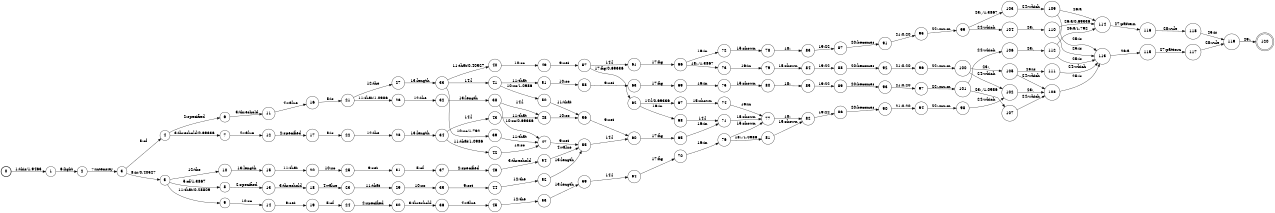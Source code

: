 digraph FST {
rankdir = LR;
size = "8.5,11";
label = "";
center = 1;
orientation = Portrait;
ranksep = "0.4";
nodesep = "0.25";
0 [label = "0", shape = circle, style = bold, fontsize = 14]
	0 -> 1 [label = "1:this/1.9463", fontsize = 14];
1 [label = "1", shape = circle, style = solid, fontsize = 14]
	1 -> 2 [label = "6:light", fontsize = 14];
2 [label = "2", shape = circle, style = solid, fontsize = 14]
	2 -> 3 [label = "7:intensity", fontsize = 14];
3 [label = "3", shape = circle, style = solid, fontsize = 14]
	3 -> 4 [label = "5:of", fontsize = 14];
	3 -> 5 [label = "8:is/0.40527", fontsize = 14];
4 [label = "4", shape = circle, style = solid, fontsize = 14]
	4 -> 6 [label = "2:specified", fontsize = 14];
	4 -> 7 [label = "3:threshold/0.69336", fontsize = 14];
5 [label = "5", shape = circle, style = solid, fontsize = 14]
	5 -> 8 [label = "5:of/1.3867", fontsize = 14];
	5 -> 9 [label = "11:that/0.28809", fontsize = 14];
	5 -> 10 [label = "12:the", fontsize = 14];
6 [label = "6", shape = circle, style = solid, fontsize = 14]
	6 -> 11 [label = "3:threshold", fontsize = 14];
7 [label = "7", shape = circle, style = solid, fontsize = 14]
	7 -> 12 [label = "4:value", fontsize = 14];
8 [label = "8", shape = circle, style = solid, fontsize = 14]
	8 -> 13 [label = "2:specified", fontsize = 14];
9 [label = "9", shape = circle, style = solid, fontsize = 14]
	9 -> 14 [label = "10:so", fontsize = 14];
10 [label = "10", shape = circle, style = solid, fontsize = 14]
	10 -> 15 [label = "13:length", fontsize = 14];
11 [label = "11", shape = circle, style = solid, fontsize = 14]
	11 -> 16 [label = "4:value", fontsize = 14];
12 [label = "12", shape = circle, style = solid, fontsize = 14]
	12 -> 17 [label = "2:specified", fontsize = 14];
13 [label = "13", shape = circle, style = solid, fontsize = 14]
	13 -> 18 [label = "3:threshold", fontsize = 14];
14 [label = "14", shape = circle, style = solid, fontsize = 14]
	14 -> 19 [label = "9:set", fontsize = 14];
15 [label = "15", shape = circle, style = solid, fontsize = 14]
	15 -> 20 [label = "11:that", fontsize = 14];
16 [label = "16", shape = circle, style = solid, fontsize = 14]
	16 -> 21 [label = "8:is", fontsize = 14];
17 [label = "17", shape = circle, style = solid, fontsize = 14]
	17 -> 22 [label = "8:is", fontsize = 14];
18 [label = "18", shape = circle, style = solid, fontsize = 14]
	18 -> 23 [label = "4:value", fontsize = 14];
19 [label = "19", shape = circle, style = solid, fontsize = 14]
	19 -> 24 [label = "5:of", fontsize = 14];
20 [label = "20", shape = circle, style = solid, fontsize = 14]
	20 -> 25 [label = "10:so", fontsize = 14];
21 [label = "21", shape = circle, style = solid, fontsize = 14]
	21 -> 26 [label = "11:that/1.0986", fontsize = 14];
	21 -> 27 [label = "12:the", fontsize = 14];
22 [label = "22", shape = circle, style = solid, fontsize = 14]
	22 -> 28 [label = "12:the", fontsize = 14];
23 [label = "23", shape = circle, style = solid, fontsize = 14]
	23 -> 29 [label = "11:that", fontsize = 14];
24 [label = "24", shape = circle, style = solid, fontsize = 14]
	24 -> 30 [label = "2:specified", fontsize = 14];
25 [label = "25", shape = circle, style = solid, fontsize = 14]
	25 -> 31 [label = "9:set", fontsize = 14];
26 [label = "26", shape = circle, style = solid, fontsize = 14]
	26 -> 32 [label = "12:the", fontsize = 14];
27 [label = "27", shape = circle, style = solid, fontsize = 14]
	27 -> 33 [label = "13:length", fontsize = 14];
28 [label = "28", shape = circle, style = solid, fontsize = 14]
	28 -> 34 [label = "13:length", fontsize = 14];
29 [label = "29", shape = circle, style = solid, fontsize = 14]
	29 -> 35 [label = "10:so", fontsize = 14];
30 [label = "30", shape = circle, style = solid, fontsize = 14]
	30 -> 36 [label = "3:threshold", fontsize = 14];
31 [label = "31", shape = circle, style = solid, fontsize = 14]
	31 -> 37 [label = "5:of", fontsize = 14];
32 [label = "32", shape = circle, style = solid, fontsize = 14]
	32 -> 38 [label = "13:length", fontsize = 14];
33 [label = "33", shape = circle, style = solid, fontsize = 14]
	33 -> 39 [label = "10:so/1.792", fontsize = 14];
	33 -> 40 [label = "11:that/0.40527", fontsize = 14];
	33 -> 41 [label = "14:l", fontsize = 14];
34 [label = "34", shape = circle, style = solid, fontsize = 14]
	34 -> 42 [label = "11:that/1.0986", fontsize = 14];
	34 -> 43 [label = "14:l", fontsize = 14];
35 [label = "35", shape = circle, style = solid, fontsize = 14]
	35 -> 44 [label = "9:set", fontsize = 14];
36 [label = "36", shape = circle, style = solid, fontsize = 14]
	36 -> 45 [label = "4:value", fontsize = 14];
37 [label = "37", shape = circle, style = solid, fontsize = 14]
	37 -> 46 [label = "2:specified", fontsize = 14];
38 [label = "38", shape = circle, style = solid, fontsize = 14]
	38 -> 47 [label = "10:so/0.69336", fontsize = 14];
	38 -> 48 [label = "14:l", fontsize = 14];
39 [label = "39", shape = circle, style = solid, fontsize = 14]
	39 -> 47 [label = "11:that", fontsize = 14];
40 [label = "40", shape = circle, style = solid, fontsize = 14]
	40 -> 49 [label = "10:so", fontsize = 14];
41 [label = "41", shape = circle, style = solid, fontsize = 14]
	41 -> 50 [label = "10:so/1.0986", fontsize = 14];
	41 -> 51 [label = "11:that", fontsize = 14];
42 [label = "42", shape = circle, style = solid, fontsize = 14]
	42 -> 47 [label = "10:so", fontsize = 14];
43 [label = "43", shape = circle, style = solid, fontsize = 14]
	43 -> 48 [label = "11:that", fontsize = 14];
44 [label = "44", shape = circle, style = solid, fontsize = 14]
	44 -> 52 [label = "12:the", fontsize = 14];
45 [label = "45", shape = circle, style = solid, fontsize = 14]
	45 -> 53 [label = "12:the", fontsize = 14];
46 [label = "46", shape = circle, style = solid, fontsize = 14]
	46 -> 54 [label = "3:threshold", fontsize = 14];
47 [label = "47", shape = circle, style = solid, fontsize = 14]
	47 -> 55 [label = "9:set", fontsize = 14];
48 [label = "48", shape = circle, style = solid, fontsize = 14]
	48 -> 56 [label = "10:so", fontsize = 14];
49 [label = "49", shape = circle, style = solid, fontsize = 14]
	49 -> 57 [label = "9:set", fontsize = 14];
50 [label = "50", shape = circle, style = solid, fontsize = 14]
	50 -> 56 [label = "11:that", fontsize = 14];
51 [label = "51", shape = circle, style = solid, fontsize = 14]
	51 -> 58 [label = "10:so", fontsize = 14];
52 [label = "52", shape = circle, style = solid, fontsize = 14]
	52 -> 55 [label = "13:length", fontsize = 14];
53 [label = "53", shape = circle, style = solid, fontsize = 14]
	53 -> 59 [label = "13:length", fontsize = 14];
54 [label = "54", shape = circle, style = solid, fontsize = 14]
	54 -> 55 [label = "4:value", fontsize = 14];
55 [label = "55", shape = circle, style = solid, fontsize = 14]
	55 -> 60 [label = "14:l", fontsize = 14];
56 [label = "56", shape = circle, style = solid, fontsize = 14]
	56 -> 60 [label = "9:set", fontsize = 14];
57 [label = "57", shape = circle, style = solid, fontsize = 14]
	57 -> 61 [label = "14:l", fontsize = 14];
	57 -> 62 [label = "17:fig/0.69336", fontsize = 14];
58 [label = "58", shape = circle, style = solid, fontsize = 14]
	58 -> 63 [label = "9:set", fontsize = 14];
59 [label = "59", shape = circle, style = solid, fontsize = 14]
	59 -> 64 [label = "14:l", fontsize = 14];
60 [label = "60", shape = circle, style = solid, fontsize = 14]
	60 -> 65 [label = "17:fig", fontsize = 14];
61 [label = "61", shape = circle, style = solid, fontsize = 14]
	61 -> 66 [label = "17:fig", fontsize = 14];
62 [label = "62", shape = circle, style = solid, fontsize = 14]
	62 -> 67 [label = "14:l/0.69336", fontsize = 14];
	62 -> 68 [label = "16:in", fontsize = 14];
63 [label = "63", shape = circle, style = solid, fontsize = 14]
	63 -> 69 [label = "17:fig", fontsize = 14];
64 [label = "64", shape = circle, style = solid, fontsize = 14]
	64 -> 70 [label = "17:fig", fontsize = 14];
65 [label = "65", shape = circle, style = solid, fontsize = 14]
	65 -> 71 [label = "16:in", fontsize = 14];
66 [label = "66", shape = circle, style = solid, fontsize = 14]
	66 -> 72 [label = "16:in", fontsize = 14];
	66 -> 73 [label = "18:./1.3867", fontsize = 14];
67 [label = "67", shape = circle, style = solid, fontsize = 14]
	67 -> 74 [label = "15:shown", fontsize = 14];
68 [label = "68", shape = circle, style = solid, fontsize = 14]
	68 -> 71 [label = "14:l", fontsize = 14];
69 [label = "69", shape = circle, style = solid, fontsize = 14]
	69 -> 75 [label = "16:in", fontsize = 14];
70 [label = "70", shape = circle, style = solid, fontsize = 14]
	70 -> 76 [label = "16:in", fontsize = 14];
71 [label = "71", shape = circle, style = solid, fontsize = 14]
	71 -> 77 [label = "15:shown", fontsize = 14];
72 [label = "72", shape = circle, style = solid, fontsize = 14]
	72 -> 78 [label = "15:shown", fontsize = 14];
73 [label = "73", shape = circle, style = solid, fontsize = 14]
	73 -> 79 [label = "16:in", fontsize = 14];
74 [label = "74", shape = circle, style = solid, fontsize = 14]
	74 -> 77 [label = "16:in", fontsize = 14];
75 [label = "75", shape = circle, style = solid, fontsize = 14]
	75 -> 80 [label = "15:shown", fontsize = 14];
76 [label = "76", shape = circle, style = solid, fontsize = 14]
	76 -> 77 [label = "15:shown", fontsize = 14];
	76 -> 81 [label = "18:./1.0986", fontsize = 14];
77 [label = "77", shape = circle, style = solid, fontsize = 14]
	77 -> 82 [label = "18:.", fontsize = 14];
78 [label = "78", shape = circle, style = solid, fontsize = 14]
	78 -> 83 [label = "18:.", fontsize = 14];
79 [label = "79", shape = circle, style = solid, fontsize = 14]
	79 -> 84 [label = "15:shown", fontsize = 14];
80 [label = "80", shape = circle, style = solid, fontsize = 14]
	80 -> 85 [label = "18:.", fontsize = 14];
81 [label = "81", shape = circle, style = solid, fontsize = 14]
	81 -> 82 [label = "15:shown", fontsize = 14];
82 [label = "82", shape = circle, style = solid, fontsize = 14]
	82 -> 86 [label = "19:22", fontsize = 14];
83 [label = "83", shape = circle, style = solid, fontsize = 14]
	83 -> 87 [label = "19:22", fontsize = 14];
84 [label = "84", shape = circle, style = solid, fontsize = 14]
	84 -> 88 [label = "19:22", fontsize = 14];
85 [label = "85", shape = circle, style = solid, fontsize = 14]
	85 -> 89 [label = "19:22", fontsize = 14];
86 [label = "86", shape = circle, style = solid, fontsize = 14]
	86 -> 90 [label = "20:becomes", fontsize = 14];
87 [label = "87", shape = circle, style = solid, fontsize = 14]
	87 -> 91 [label = "20:becomes", fontsize = 14];
88 [label = "88", shape = circle, style = solid, fontsize = 14]
	88 -> 92 [label = "20:becomes", fontsize = 14];
89 [label = "89", shape = circle, style = solid, fontsize = 14]
	89 -> 93 [label = "20:becomes", fontsize = 14];
90 [label = "90", shape = circle, style = solid, fontsize = 14]
	90 -> 94 [label = "21:0.20", fontsize = 14];
91 [label = "91", shape = circle, style = solid, fontsize = 14]
	91 -> 95 [label = "21:0.20", fontsize = 14];
92 [label = "92", shape = circle, style = solid, fontsize = 14]
	92 -> 96 [label = "21:0.20", fontsize = 14];
93 [label = "93", shape = circle, style = solid, fontsize = 14]
	93 -> 97 [label = "21:0.20", fontsize = 14];
94 [label = "94", shape = circle, style = solid, fontsize = 14]
	94 -> 98 [label = "22:.mu.m", fontsize = 14];
95 [label = "95", shape = circle, style = solid, fontsize = 14]
	95 -> 99 [label = "22:.mu.m", fontsize = 14];
96 [label = "96", shape = circle, style = solid, fontsize = 14]
	96 -> 100 [label = "22:.mu.m", fontsize = 14];
97 [label = "97", shape = circle, style = solid, fontsize = 14]
	97 -> 101 [label = "22:.mu.m", fontsize = 14];
98 [label = "98", shape = circle, style = solid, fontsize = 14]
	98 -> 102 [label = "24:which", fontsize = 14];
99 [label = "99", shape = circle, style = solid, fontsize = 14]
	99 -> 103 [label = "23:,/1.3867", fontsize = 14];
	99 -> 104 [label = "24:which", fontsize = 14];
100 [label = "100", shape = circle, style = solid, fontsize = 14]
	100 -> 105 [label = "23:,", fontsize = 14];
	100 -> 102 [label = "24:which", fontsize = 14];
101 [label = "101", shape = circle, style = solid, fontsize = 14]
	101 -> 107 [label = "23:,/1.0986", fontsize = 14];
	101 -> 106 [label = "24:which", fontsize = 14];
102 [label = "102", shape = circle, style = solid, fontsize = 14]
	102 -> 108 [label = "23:,", fontsize = 14];
103 [label = "103", shape = circle, style = solid, fontsize = 14]
	103 -> 109 [label = "24:which", fontsize = 14];
104 [label = "104", shape = circle, style = solid, fontsize = 14]
	104 -> 110 [label = "23:,", fontsize = 14];
105 [label = "105", shape = circle, style = solid, fontsize = 14]
	105 -> 111 [label = "25:is", fontsize = 14];
	105 -> 108 [label = "24:which", fontsize = 14];
106 [label = "106", shape = circle, style = solid, fontsize = 14]
	106 -> 112 [label = "23:,", fontsize = 14];
107 [label = "107", shape = circle, style = solid, fontsize = 14]
	107 -> 108 [label = "24:which", fontsize = 14];
108 [label = "108", shape = circle, style = solid, fontsize = 14]
	108 -> 113 [label = "25:is", fontsize = 14];
109 [label = "109", shape = circle, style = solid, fontsize = 14]
	109 -> 113 [label = "25:is", fontsize = 14];
	109 -> 114 [label = "26:a", fontsize = 14];
110 [label = "110", shape = circle, style = solid, fontsize = 14]
	110 -> 113 [label = "25:is", fontsize = 14];
	110 -> 114 [label = "26:a/0.69336", fontsize = 14];
111 [label = "111", shape = circle, style = solid, fontsize = 14]
	111 -> 113 [label = "24:which", fontsize = 14];
112 [label = "112", shape = circle, style = solid, fontsize = 14]
	112 -> 113 [label = "25:is", fontsize = 14];
	112 -> 114 [label = "26:a/1.792", fontsize = 14];
113 [label = "113", shape = circle, style = solid, fontsize = 14]
	113 -> 115 [label = "26:a", fontsize = 14];
114 [label = "114", shape = circle, style = solid, fontsize = 14]
	114 -> 116 [label = "27:pattern", fontsize = 14];
115 [label = "115", shape = circle, style = solid, fontsize = 14]
	115 -> 117 [label = "27:pattern", fontsize = 14];
116 [label = "116", shape = circle, style = solid, fontsize = 14]
	116 -> 118 [label = "28:rule", fontsize = 14];
117 [label = "117", shape = circle, style = solid, fontsize = 14]
	117 -> 119 [label = "28:rule", fontsize = 14];
118 [label = "118", shape = circle, style = solid, fontsize = 14]
	118 -> 119 [label = "25:is", fontsize = 14];
119 [label = "119", shape = circle, style = solid, fontsize = 14]
	119 -> 120 [label = "29:.", fontsize = 14];
120 [label = "120", shape = doublecircle, style = solid, fontsize = 14]
}

